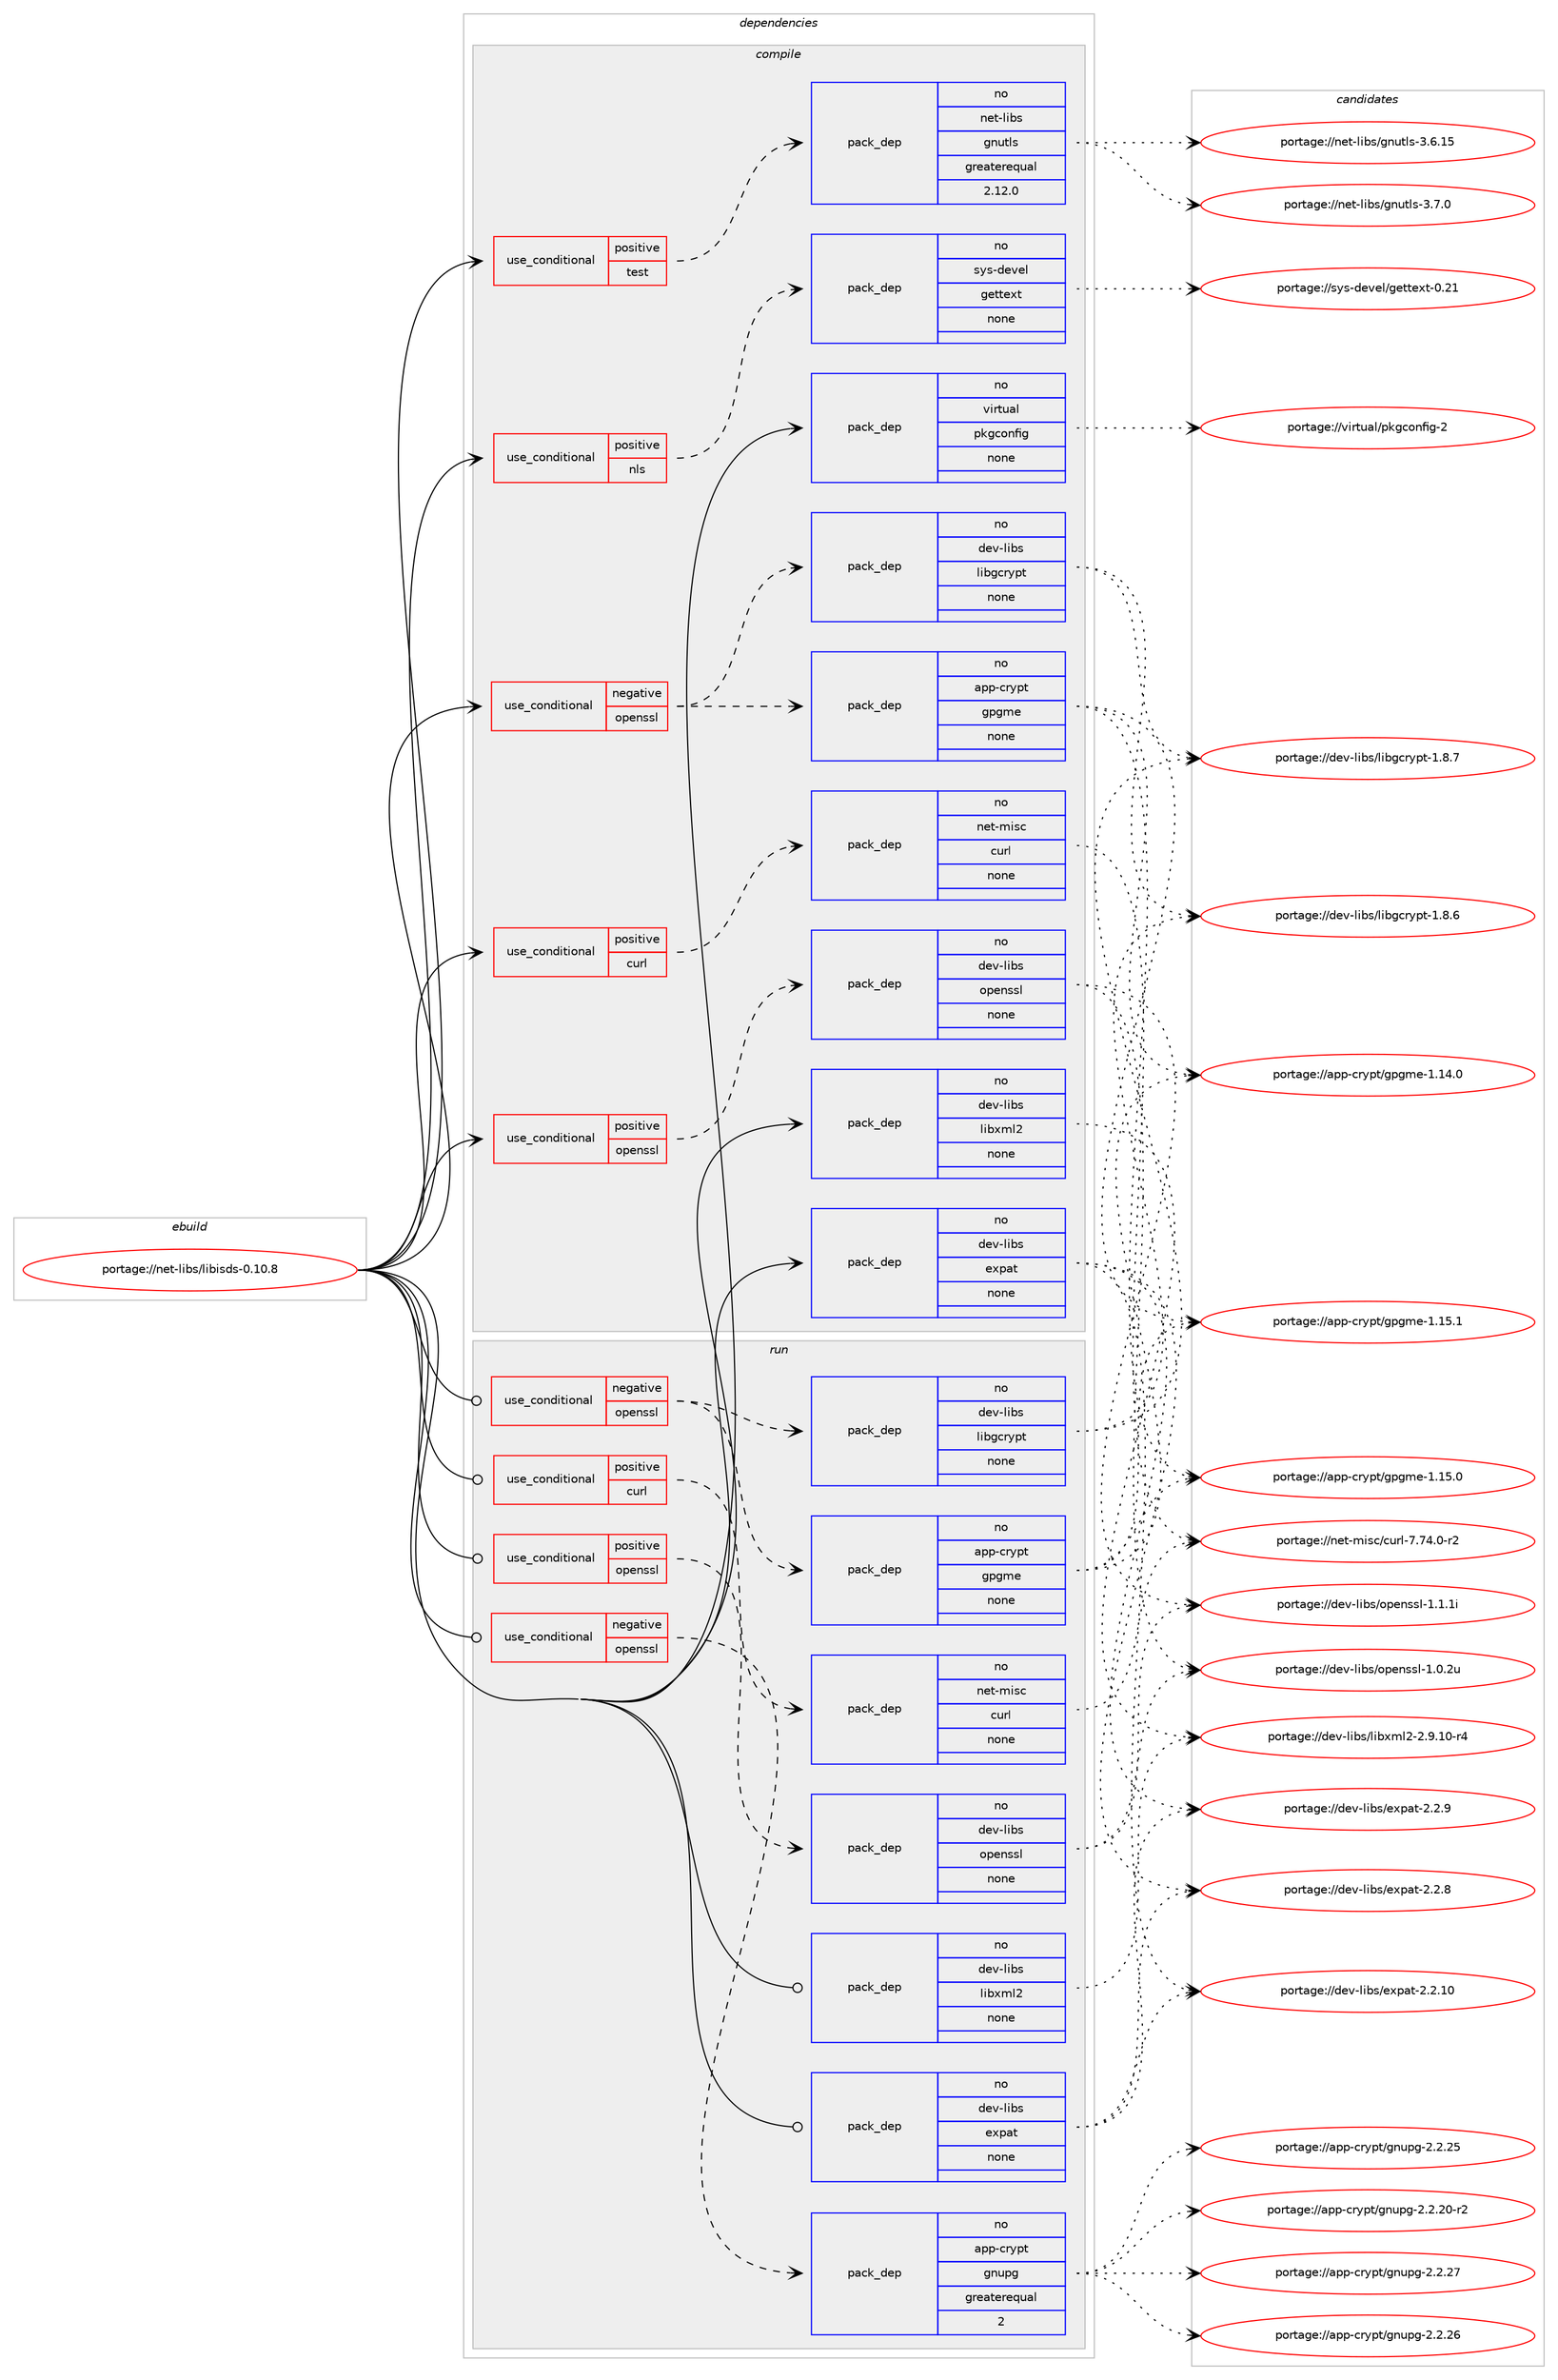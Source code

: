 digraph prolog {

# *************
# Graph options
# *************

newrank=true;
concentrate=true;
compound=true;
graph [rankdir=LR,fontname=Helvetica,fontsize=10,ranksep=1.5];#, ranksep=2.5, nodesep=0.2];
edge  [arrowhead=vee];
node  [fontname=Helvetica,fontsize=10];

# **********
# The ebuild
# **********

subgraph cluster_leftcol {
color=gray;
rank=same;
label=<<i>ebuild</i>>;
id [label="portage://net-libs/libisds-0.10.8", color=red, width=4, href="../net-libs/libisds-0.10.8.svg"];
}

# ****************
# The dependencies
# ****************

subgraph cluster_midcol {
color=gray;
label=<<i>dependencies</i>>;
subgraph cluster_compile {
fillcolor="#eeeeee";
style=filled;
label=<<i>compile</i>>;
subgraph cond453 {
dependency2711 [label=<<TABLE BORDER="0" CELLBORDER="1" CELLSPACING="0" CELLPADDING="4"><TR><TD ROWSPAN="3" CELLPADDING="10">use_conditional</TD></TR><TR><TD>negative</TD></TR><TR><TD>openssl</TD></TR></TABLE>>, shape=none, color=red];
subgraph pack2239 {
dependency2712 [label=<<TABLE BORDER="0" CELLBORDER="1" CELLSPACING="0" CELLPADDING="4" WIDTH="220"><TR><TD ROWSPAN="6" CELLPADDING="30">pack_dep</TD></TR><TR><TD WIDTH="110">no</TD></TR><TR><TD>app-crypt</TD></TR><TR><TD>gpgme</TD></TR><TR><TD>none</TD></TR><TR><TD></TD></TR></TABLE>>, shape=none, color=blue];
}
dependency2711:e -> dependency2712:w [weight=20,style="dashed",arrowhead="vee"];
subgraph pack2240 {
dependency2713 [label=<<TABLE BORDER="0" CELLBORDER="1" CELLSPACING="0" CELLPADDING="4" WIDTH="220"><TR><TD ROWSPAN="6" CELLPADDING="30">pack_dep</TD></TR><TR><TD WIDTH="110">no</TD></TR><TR><TD>dev-libs</TD></TR><TR><TD>libgcrypt</TD></TR><TR><TD>none</TD></TR><TR><TD></TD></TR></TABLE>>, shape=none, color=blue];
}
dependency2711:e -> dependency2713:w [weight=20,style="dashed",arrowhead="vee"];
}
id:e -> dependency2711:w [weight=20,style="solid",arrowhead="vee"];
subgraph cond454 {
dependency2714 [label=<<TABLE BORDER="0" CELLBORDER="1" CELLSPACING="0" CELLPADDING="4"><TR><TD ROWSPAN="3" CELLPADDING="10">use_conditional</TD></TR><TR><TD>positive</TD></TR><TR><TD>curl</TD></TR></TABLE>>, shape=none, color=red];
subgraph pack2241 {
dependency2715 [label=<<TABLE BORDER="0" CELLBORDER="1" CELLSPACING="0" CELLPADDING="4" WIDTH="220"><TR><TD ROWSPAN="6" CELLPADDING="30">pack_dep</TD></TR><TR><TD WIDTH="110">no</TD></TR><TR><TD>net-misc</TD></TR><TR><TD>curl</TD></TR><TR><TD>none</TD></TR><TR><TD></TD></TR></TABLE>>, shape=none, color=blue];
}
dependency2714:e -> dependency2715:w [weight=20,style="dashed",arrowhead="vee"];
}
id:e -> dependency2714:w [weight=20,style="solid",arrowhead="vee"];
subgraph cond455 {
dependency2716 [label=<<TABLE BORDER="0" CELLBORDER="1" CELLSPACING="0" CELLPADDING="4"><TR><TD ROWSPAN="3" CELLPADDING="10">use_conditional</TD></TR><TR><TD>positive</TD></TR><TR><TD>nls</TD></TR></TABLE>>, shape=none, color=red];
subgraph pack2242 {
dependency2717 [label=<<TABLE BORDER="0" CELLBORDER="1" CELLSPACING="0" CELLPADDING="4" WIDTH="220"><TR><TD ROWSPAN="6" CELLPADDING="30">pack_dep</TD></TR><TR><TD WIDTH="110">no</TD></TR><TR><TD>sys-devel</TD></TR><TR><TD>gettext</TD></TR><TR><TD>none</TD></TR><TR><TD></TD></TR></TABLE>>, shape=none, color=blue];
}
dependency2716:e -> dependency2717:w [weight=20,style="dashed",arrowhead="vee"];
}
id:e -> dependency2716:w [weight=20,style="solid",arrowhead="vee"];
subgraph cond456 {
dependency2718 [label=<<TABLE BORDER="0" CELLBORDER="1" CELLSPACING="0" CELLPADDING="4"><TR><TD ROWSPAN="3" CELLPADDING="10">use_conditional</TD></TR><TR><TD>positive</TD></TR><TR><TD>openssl</TD></TR></TABLE>>, shape=none, color=red];
subgraph pack2243 {
dependency2719 [label=<<TABLE BORDER="0" CELLBORDER="1" CELLSPACING="0" CELLPADDING="4" WIDTH="220"><TR><TD ROWSPAN="6" CELLPADDING="30">pack_dep</TD></TR><TR><TD WIDTH="110">no</TD></TR><TR><TD>dev-libs</TD></TR><TR><TD>openssl</TD></TR><TR><TD>none</TD></TR><TR><TD></TD></TR></TABLE>>, shape=none, color=blue];
}
dependency2718:e -> dependency2719:w [weight=20,style="dashed",arrowhead="vee"];
}
id:e -> dependency2718:w [weight=20,style="solid",arrowhead="vee"];
subgraph cond457 {
dependency2720 [label=<<TABLE BORDER="0" CELLBORDER="1" CELLSPACING="0" CELLPADDING="4"><TR><TD ROWSPAN="3" CELLPADDING="10">use_conditional</TD></TR><TR><TD>positive</TD></TR><TR><TD>test</TD></TR></TABLE>>, shape=none, color=red];
subgraph pack2244 {
dependency2721 [label=<<TABLE BORDER="0" CELLBORDER="1" CELLSPACING="0" CELLPADDING="4" WIDTH="220"><TR><TD ROWSPAN="6" CELLPADDING="30">pack_dep</TD></TR><TR><TD WIDTH="110">no</TD></TR><TR><TD>net-libs</TD></TR><TR><TD>gnutls</TD></TR><TR><TD>greaterequal</TD></TR><TR><TD>2.12.0</TD></TR></TABLE>>, shape=none, color=blue];
}
dependency2720:e -> dependency2721:w [weight=20,style="dashed",arrowhead="vee"];
}
id:e -> dependency2720:w [weight=20,style="solid",arrowhead="vee"];
subgraph pack2245 {
dependency2722 [label=<<TABLE BORDER="0" CELLBORDER="1" CELLSPACING="0" CELLPADDING="4" WIDTH="220"><TR><TD ROWSPAN="6" CELLPADDING="30">pack_dep</TD></TR><TR><TD WIDTH="110">no</TD></TR><TR><TD>dev-libs</TD></TR><TR><TD>expat</TD></TR><TR><TD>none</TD></TR><TR><TD></TD></TR></TABLE>>, shape=none, color=blue];
}
id:e -> dependency2722:w [weight=20,style="solid",arrowhead="vee"];
subgraph pack2246 {
dependency2723 [label=<<TABLE BORDER="0" CELLBORDER="1" CELLSPACING="0" CELLPADDING="4" WIDTH="220"><TR><TD ROWSPAN="6" CELLPADDING="30">pack_dep</TD></TR><TR><TD WIDTH="110">no</TD></TR><TR><TD>dev-libs</TD></TR><TR><TD>libxml2</TD></TR><TR><TD>none</TD></TR><TR><TD></TD></TR></TABLE>>, shape=none, color=blue];
}
id:e -> dependency2723:w [weight=20,style="solid",arrowhead="vee"];
subgraph pack2247 {
dependency2724 [label=<<TABLE BORDER="0" CELLBORDER="1" CELLSPACING="0" CELLPADDING="4" WIDTH="220"><TR><TD ROWSPAN="6" CELLPADDING="30">pack_dep</TD></TR><TR><TD WIDTH="110">no</TD></TR><TR><TD>virtual</TD></TR><TR><TD>pkgconfig</TD></TR><TR><TD>none</TD></TR><TR><TD></TD></TR></TABLE>>, shape=none, color=blue];
}
id:e -> dependency2724:w [weight=20,style="solid",arrowhead="vee"];
}
subgraph cluster_compileandrun {
fillcolor="#eeeeee";
style=filled;
label=<<i>compile and run</i>>;
}
subgraph cluster_run {
fillcolor="#eeeeee";
style=filled;
label=<<i>run</i>>;
subgraph cond458 {
dependency2725 [label=<<TABLE BORDER="0" CELLBORDER="1" CELLSPACING="0" CELLPADDING="4"><TR><TD ROWSPAN="3" CELLPADDING="10">use_conditional</TD></TR><TR><TD>negative</TD></TR><TR><TD>openssl</TD></TR></TABLE>>, shape=none, color=red];
subgraph pack2248 {
dependency2726 [label=<<TABLE BORDER="0" CELLBORDER="1" CELLSPACING="0" CELLPADDING="4" WIDTH="220"><TR><TD ROWSPAN="6" CELLPADDING="30">pack_dep</TD></TR><TR><TD WIDTH="110">no</TD></TR><TR><TD>app-crypt</TD></TR><TR><TD>gnupg</TD></TR><TR><TD>greaterequal</TD></TR><TR><TD>2</TD></TR></TABLE>>, shape=none, color=blue];
}
dependency2725:e -> dependency2726:w [weight=20,style="dashed",arrowhead="vee"];
}
id:e -> dependency2725:w [weight=20,style="solid",arrowhead="odot"];
subgraph cond459 {
dependency2727 [label=<<TABLE BORDER="0" CELLBORDER="1" CELLSPACING="0" CELLPADDING="4"><TR><TD ROWSPAN="3" CELLPADDING="10">use_conditional</TD></TR><TR><TD>negative</TD></TR><TR><TD>openssl</TD></TR></TABLE>>, shape=none, color=red];
subgraph pack2249 {
dependency2728 [label=<<TABLE BORDER="0" CELLBORDER="1" CELLSPACING="0" CELLPADDING="4" WIDTH="220"><TR><TD ROWSPAN="6" CELLPADDING="30">pack_dep</TD></TR><TR><TD WIDTH="110">no</TD></TR><TR><TD>app-crypt</TD></TR><TR><TD>gpgme</TD></TR><TR><TD>none</TD></TR><TR><TD></TD></TR></TABLE>>, shape=none, color=blue];
}
dependency2727:e -> dependency2728:w [weight=20,style="dashed",arrowhead="vee"];
subgraph pack2250 {
dependency2729 [label=<<TABLE BORDER="0" CELLBORDER="1" CELLSPACING="0" CELLPADDING="4" WIDTH="220"><TR><TD ROWSPAN="6" CELLPADDING="30">pack_dep</TD></TR><TR><TD WIDTH="110">no</TD></TR><TR><TD>dev-libs</TD></TR><TR><TD>libgcrypt</TD></TR><TR><TD>none</TD></TR><TR><TD></TD></TR></TABLE>>, shape=none, color=blue];
}
dependency2727:e -> dependency2729:w [weight=20,style="dashed",arrowhead="vee"];
}
id:e -> dependency2727:w [weight=20,style="solid",arrowhead="odot"];
subgraph cond460 {
dependency2730 [label=<<TABLE BORDER="0" CELLBORDER="1" CELLSPACING="0" CELLPADDING="4"><TR><TD ROWSPAN="3" CELLPADDING="10">use_conditional</TD></TR><TR><TD>positive</TD></TR><TR><TD>curl</TD></TR></TABLE>>, shape=none, color=red];
subgraph pack2251 {
dependency2731 [label=<<TABLE BORDER="0" CELLBORDER="1" CELLSPACING="0" CELLPADDING="4" WIDTH="220"><TR><TD ROWSPAN="6" CELLPADDING="30">pack_dep</TD></TR><TR><TD WIDTH="110">no</TD></TR><TR><TD>net-misc</TD></TR><TR><TD>curl</TD></TR><TR><TD>none</TD></TR><TR><TD></TD></TR></TABLE>>, shape=none, color=blue];
}
dependency2730:e -> dependency2731:w [weight=20,style="dashed",arrowhead="vee"];
}
id:e -> dependency2730:w [weight=20,style="solid",arrowhead="odot"];
subgraph cond461 {
dependency2732 [label=<<TABLE BORDER="0" CELLBORDER="1" CELLSPACING="0" CELLPADDING="4"><TR><TD ROWSPAN="3" CELLPADDING="10">use_conditional</TD></TR><TR><TD>positive</TD></TR><TR><TD>openssl</TD></TR></TABLE>>, shape=none, color=red];
subgraph pack2252 {
dependency2733 [label=<<TABLE BORDER="0" CELLBORDER="1" CELLSPACING="0" CELLPADDING="4" WIDTH="220"><TR><TD ROWSPAN="6" CELLPADDING="30">pack_dep</TD></TR><TR><TD WIDTH="110">no</TD></TR><TR><TD>dev-libs</TD></TR><TR><TD>openssl</TD></TR><TR><TD>none</TD></TR><TR><TD></TD></TR></TABLE>>, shape=none, color=blue];
}
dependency2732:e -> dependency2733:w [weight=20,style="dashed",arrowhead="vee"];
}
id:e -> dependency2732:w [weight=20,style="solid",arrowhead="odot"];
subgraph pack2253 {
dependency2734 [label=<<TABLE BORDER="0" CELLBORDER="1" CELLSPACING="0" CELLPADDING="4" WIDTH="220"><TR><TD ROWSPAN="6" CELLPADDING="30">pack_dep</TD></TR><TR><TD WIDTH="110">no</TD></TR><TR><TD>dev-libs</TD></TR><TR><TD>expat</TD></TR><TR><TD>none</TD></TR><TR><TD></TD></TR></TABLE>>, shape=none, color=blue];
}
id:e -> dependency2734:w [weight=20,style="solid",arrowhead="odot"];
subgraph pack2254 {
dependency2735 [label=<<TABLE BORDER="0" CELLBORDER="1" CELLSPACING="0" CELLPADDING="4" WIDTH="220"><TR><TD ROWSPAN="6" CELLPADDING="30">pack_dep</TD></TR><TR><TD WIDTH="110">no</TD></TR><TR><TD>dev-libs</TD></TR><TR><TD>libxml2</TD></TR><TR><TD>none</TD></TR><TR><TD></TD></TR></TABLE>>, shape=none, color=blue];
}
id:e -> dependency2735:w [weight=20,style="solid",arrowhead="odot"];
}
}

# **************
# The candidates
# **************

subgraph cluster_choices {
rank=same;
color=gray;
label=<<i>candidates</i>>;

subgraph choice2239 {
color=black;
nodesep=1;
choice9711211245991141211121164710311210310910145494649534649 [label="portage://app-crypt/gpgme-1.15.1", color=red, width=4,href="../app-crypt/gpgme-1.15.1.svg"];
choice9711211245991141211121164710311210310910145494649534648 [label="portage://app-crypt/gpgme-1.15.0", color=red, width=4,href="../app-crypt/gpgme-1.15.0.svg"];
choice9711211245991141211121164710311210310910145494649524648 [label="portage://app-crypt/gpgme-1.14.0", color=red, width=4,href="../app-crypt/gpgme-1.14.0.svg"];
dependency2712:e -> choice9711211245991141211121164710311210310910145494649534649:w [style=dotted,weight="100"];
dependency2712:e -> choice9711211245991141211121164710311210310910145494649534648:w [style=dotted,weight="100"];
dependency2712:e -> choice9711211245991141211121164710311210310910145494649524648:w [style=dotted,weight="100"];
}
subgraph choice2240 {
color=black;
nodesep=1;
choice1001011184510810598115471081059810399114121112116454946564655 [label="portage://dev-libs/libgcrypt-1.8.7", color=red, width=4,href="../dev-libs/libgcrypt-1.8.7.svg"];
choice1001011184510810598115471081059810399114121112116454946564654 [label="portage://dev-libs/libgcrypt-1.8.6", color=red, width=4,href="../dev-libs/libgcrypt-1.8.6.svg"];
dependency2713:e -> choice1001011184510810598115471081059810399114121112116454946564655:w [style=dotted,weight="100"];
dependency2713:e -> choice1001011184510810598115471081059810399114121112116454946564654:w [style=dotted,weight="100"];
}
subgraph choice2241 {
color=black;
nodesep=1;
choice11010111645109105115994799117114108455546555246484511450 [label="portage://net-misc/curl-7.74.0-r2", color=red, width=4,href="../net-misc/curl-7.74.0-r2.svg"];
dependency2715:e -> choice11010111645109105115994799117114108455546555246484511450:w [style=dotted,weight="100"];
}
subgraph choice2242 {
color=black;
nodesep=1;
choice11512111545100101118101108471031011161161011201164548465049 [label="portage://sys-devel/gettext-0.21", color=red, width=4,href="../sys-devel/gettext-0.21.svg"];
dependency2717:e -> choice11512111545100101118101108471031011161161011201164548465049:w [style=dotted,weight="100"];
}
subgraph choice2243 {
color=black;
nodesep=1;
choice100101118451081059811547111112101110115115108454946494649105 [label="portage://dev-libs/openssl-1.1.1i", color=red, width=4,href="../dev-libs/openssl-1.1.1i.svg"];
choice100101118451081059811547111112101110115115108454946484650117 [label="portage://dev-libs/openssl-1.0.2u", color=red, width=4,href="../dev-libs/openssl-1.0.2u.svg"];
dependency2719:e -> choice100101118451081059811547111112101110115115108454946494649105:w [style=dotted,weight="100"];
dependency2719:e -> choice100101118451081059811547111112101110115115108454946484650117:w [style=dotted,weight="100"];
}
subgraph choice2244 {
color=black;
nodesep=1;
choice110101116451081059811547103110117116108115455146554648 [label="portage://net-libs/gnutls-3.7.0", color=red, width=4,href="../net-libs/gnutls-3.7.0.svg"];
choice11010111645108105981154710311011711610811545514654464953 [label="portage://net-libs/gnutls-3.6.15", color=red, width=4,href="../net-libs/gnutls-3.6.15.svg"];
dependency2721:e -> choice110101116451081059811547103110117116108115455146554648:w [style=dotted,weight="100"];
dependency2721:e -> choice11010111645108105981154710311011711610811545514654464953:w [style=dotted,weight="100"];
}
subgraph choice2245 {
color=black;
nodesep=1;
choice10010111845108105981154710112011297116455046504657 [label="portage://dev-libs/expat-2.2.9", color=red, width=4,href="../dev-libs/expat-2.2.9.svg"];
choice10010111845108105981154710112011297116455046504656 [label="portage://dev-libs/expat-2.2.8", color=red, width=4,href="../dev-libs/expat-2.2.8.svg"];
choice1001011184510810598115471011201129711645504650464948 [label="portage://dev-libs/expat-2.2.10", color=red, width=4,href="../dev-libs/expat-2.2.10.svg"];
dependency2722:e -> choice10010111845108105981154710112011297116455046504657:w [style=dotted,weight="100"];
dependency2722:e -> choice10010111845108105981154710112011297116455046504656:w [style=dotted,weight="100"];
dependency2722:e -> choice1001011184510810598115471011201129711645504650464948:w [style=dotted,weight="100"];
}
subgraph choice2246 {
color=black;
nodesep=1;
choice1001011184510810598115471081059812010910850455046574649484511452 [label="portage://dev-libs/libxml2-2.9.10-r4", color=red, width=4,href="../dev-libs/libxml2-2.9.10-r4.svg"];
dependency2723:e -> choice1001011184510810598115471081059812010910850455046574649484511452:w [style=dotted,weight="100"];
}
subgraph choice2247 {
color=black;
nodesep=1;
choice1181051141161179710847112107103991111101021051034550 [label="portage://virtual/pkgconfig-2", color=red, width=4,href="../virtual/pkgconfig-2.svg"];
dependency2724:e -> choice1181051141161179710847112107103991111101021051034550:w [style=dotted,weight="100"];
}
subgraph choice2248 {
color=black;
nodesep=1;
choice9711211245991141211121164710311011711210345504650465055 [label="portage://app-crypt/gnupg-2.2.27", color=red, width=4,href="../app-crypt/gnupg-2.2.27.svg"];
choice9711211245991141211121164710311011711210345504650465054 [label="portage://app-crypt/gnupg-2.2.26", color=red, width=4,href="../app-crypt/gnupg-2.2.26.svg"];
choice9711211245991141211121164710311011711210345504650465053 [label="portage://app-crypt/gnupg-2.2.25", color=red, width=4,href="../app-crypt/gnupg-2.2.25.svg"];
choice97112112459911412111211647103110117112103455046504650484511450 [label="portage://app-crypt/gnupg-2.2.20-r2", color=red, width=4,href="../app-crypt/gnupg-2.2.20-r2.svg"];
dependency2726:e -> choice9711211245991141211121164710311011711210345504650465055:w [style=dotted,weight="100"];
dependency2726:e -> choice9711211245991141211121164710311011711210345504650465054:w [style=dotted,weight="100"];
dependency2726:e -> choice9711211245991141211121164710311011711210345504650465053:w [style=dotted,weight="100"];
dependency2726:e -> choice97112112459911412111211647103110117112103455046504650484511450:w [style=dotted,weight="100"];
}
subgraph choice2249 {
color=black;
nodesep=1;
choice9711211245991141211121164710311210310910145494649534649 [label="portage://app-crypt/gpgme-1.15.1", color=red, width=4,href="../app-crypt/gpgme-1.15.1.svg"];
choice9711211245991141211121164710311210310910145494649534648 [label="portage://app-crypt/gpgme-1.15.0", color=red, width=4,href="../app-crypt/gpgme-1.15.0.svg"];
choice9711211245991141211121164710311210310910145494649524648 [label="portage://app-crypt/gpgme-1.14.0", color=red, width=4,href="../app-crypt/gpgme-1.14.0.svg"];
dependency2728:e -> choice9711211245991141211121164710311210310910145494649534649:w [style=dotted,weight="100"];
dependency2728:e -> choice9711211245991141211121164710311210310910145494649534648:w [style=dotted,weight="100"];
dependency2728:e -> choice9711211245991141211121164710311210310910145494649524648:w [style=dotted,weight="100"];
}
subgraph choice2250 {
color=black;
nodesep=1;
choice1001011184510810598115471081059810399114121112116454946564655 [label="portage://dev-libs/libgcrypt-1.8.7", color=red, width=4,href="../dev-libs/libgcrypt-1.8.7.svg"];
choice1001011184510810598115471081059810399114121112116454946564654 [label="portage://dev-libs/libgcrypt-1.8.6", color=red, width=4,href="../dev-libs/libgcrypt-1.8.6.svg"];
dependency2729:e -> choice1001011184510810598115471081059810399114121112116454946564655:w [style=dotted,weight="100"];
dependency2729:e -> choice1001011184510810598115471081059810399114121112116454946564654:w [style=dotted,weight="100"];
}
subgraph choice2251 {
color=black;
nodesep=1;
choice11010111645109105115994799117114108455546555246484511450 [label="portage://net-misc/curl-7.74.0-r2", color=red, width=4,href="../net-misc/curl-7.74.0-r2.svg"];
dependency2731:e -> choice11010111645109105115994799117114108455546555246484511450:w [style=dotted,weight="100"];
}
subgraph choice2252 {
color=black;
nodesep=1;
choice100101118451081059811547111112101110115115108454946494649105 [label="portage://dev-libs/openssl-1.1.1i", color=red, width=4,href="../dev-libs/openssl-1.1.1i.svg"];
choice100101118451081059811547111112101110115115108454946484650117 [label="portage://dev-libs/openssl-1.0.2u", color=red, width=4,href="../dev-libs/openssl-1.0.2u.svg"];
dependency2733:e -> choice100101118451081059811547111112101110115115108454946494649105:w [style=dotted,weight="100"];
dependency2733:e -> choice100101118451081059811547111112101110115115108454946484650117:w [style=dotted,weight="100"];
}
subgraph choice2253 {
color=black;
nodesep=1;
choice10010111845108105981154710112011297116455046504657 [label="portage://dev-libs/expat-2.2.9", color=red, width=4,href="../dev-libs/expat-2.2.9.svg"];
choice10010111845108105981154710112011297116455046504656 [label="portage://dev-libs/expat-2.2.8", color=red, width=4,href="../dev-libs/expat-2.2.8.svg"];
choice1001011184510810598115471011201129711645504650464948 [label="portage://dev-libs/expat-2.2.10", color=red, width=4,href="../dev-libs/expat-2.2.10.svg"];
dependency2734:e -> choice10010111845108105981154710112011297116455046504657:w [style=dotted,weight="100"];
dependency2734:e -> choice10010111845108105981154710112011297116455046504656:w [style=dotted,weight="100"];
dependency2734:e -> choice1001011184510810598115471011201129711645504650464948:w [style=dotted,weight="100"];
}
subgraph choice2254 {
color=black;
nodesep=1;
choice1001011184510810598115471081059812010910850455046574649484511452 [label="portage://dev-libs/libxml2-2.9.10-r4", color=red, width=4,href="../dev-libs/libxml2-2.9.10-r4.svg"];
dependency2735:e -> choice1001011184510810598115471081059812010910850455046574649484511452:w [style=dotted,weight="100"];
}
}

}
